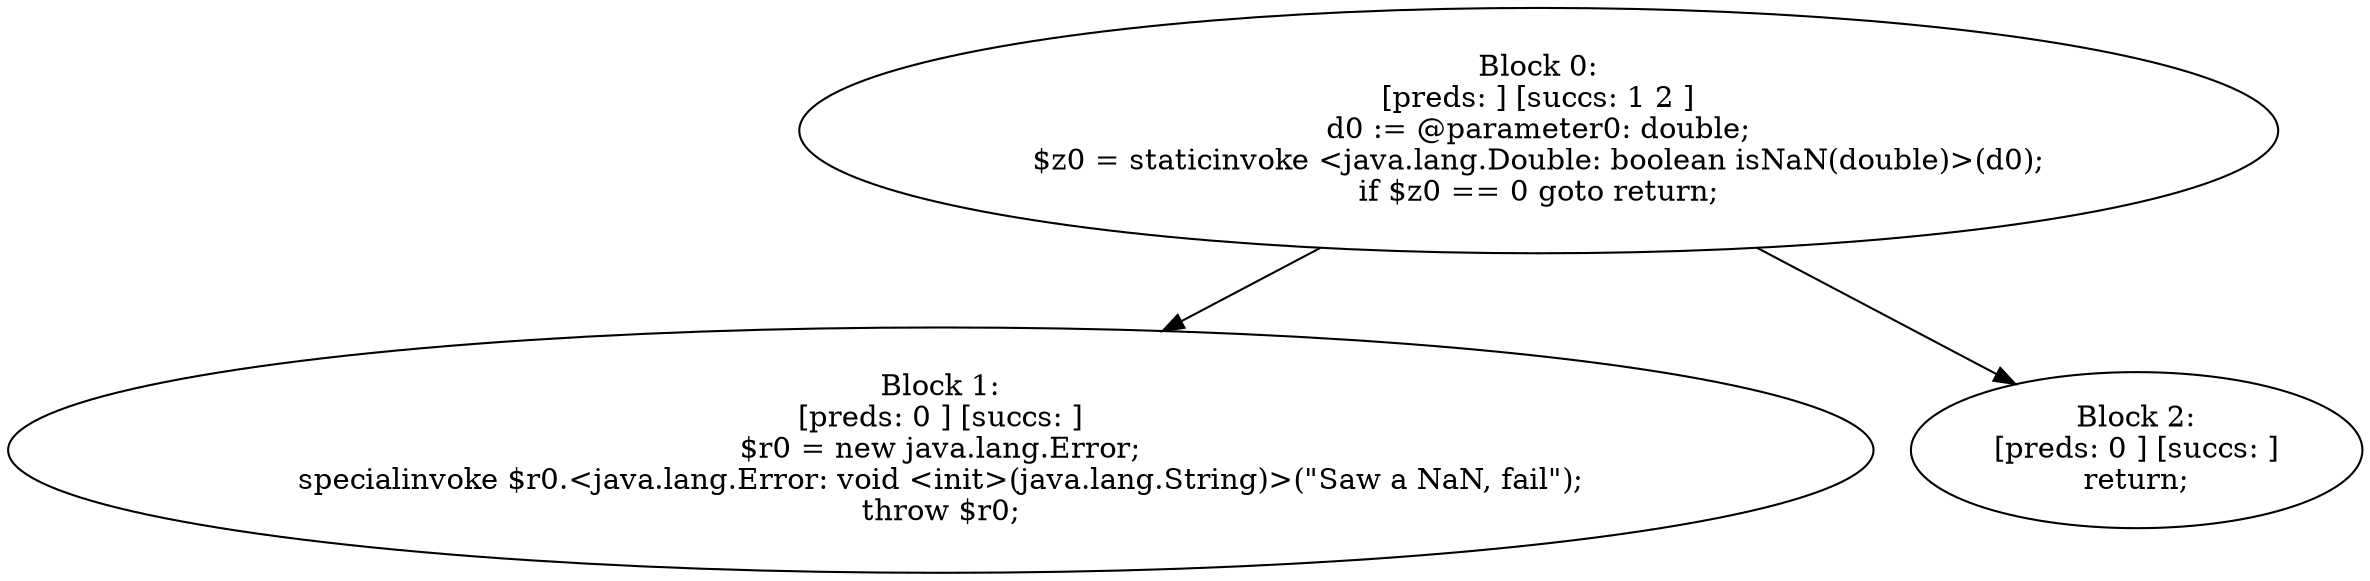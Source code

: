 digraph "unitGraph" {
    "Block 0:
[preds: ] [succs: 1 2 ]
d0 := @parameter0: double;
$z0 = staticinvoke <java.lang.Double: boolean isNaN(double)>(d0);
if $z0 == 0 goto return;
"
    "Block 1:
[preds: 0 ] [succs: ]
$r0 = new java.lang.Error;
specialinvoke $r0.<java.lang.Error: void <init>(java.lang.String)>(\"Saw a NaN, fail\");
throw $r0;
"
    "Block 2:
[preds: 0 ] [succs: ]
return;
"
    "Block 0:
[preds: ] [succs: 1 2 ]
d0 := @parameter0: double;
$z0 = staticinvoke <java.lang.Double: boolean isNaN(double)>(d0);
if $z0 == 0 goto return;
"->"Block 1:
[preds: 0 ] [succs: ]
$r0 = new java.lang.Error;
specialinvoke $r0.<java.lang.Error: void <init>(java.lang.String)>(\"Saw a NaN, fail\");
throw $r0;
";
    "Block 0:
[preds: ] [succs: 1 2 ]
d0 := @parameter0: double;
$z0 = staticinvoke <java.lang.Double: boolean isNaN(double)>(d0);
if $z0 == 0 goto return;
"->"Block 2:
[preds: 0 ] [succs: ]
return;
";
}
